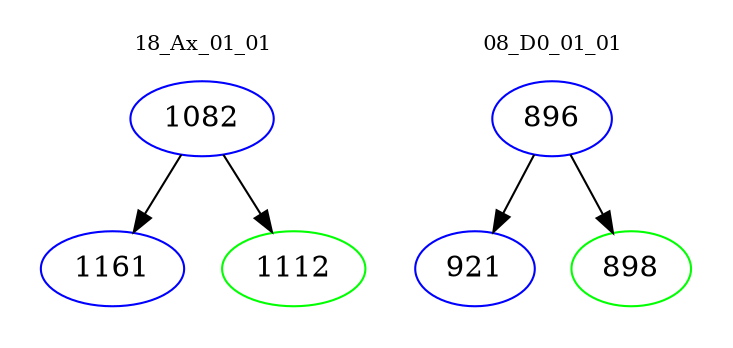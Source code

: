 digraph{
subgraph cluster_0 {
color = white
label = "18_Ax_01_01";
fontsize=10;
T0_1082 [label="1082", color="blue"]
T0_1082 -> T0_1161 [color="black"]
T0_1161 [label="1161", color="blue"]
T0_1082 -> T0_1112 [color="black"]
T0_1112 [label="1112", color="green"]
}
subgraph cluster_1 {
color = white
label = "08_D0_01_01";
fontsize=10;
T1_896 [label="896", color="blue"]
T1_896 -> T1_921 [color="black"]
T1_921 [label="921", color="blue"]
T1_896 -> T1_898 [color="black"]
T1_898 [label="898", color="green"]
}
}
